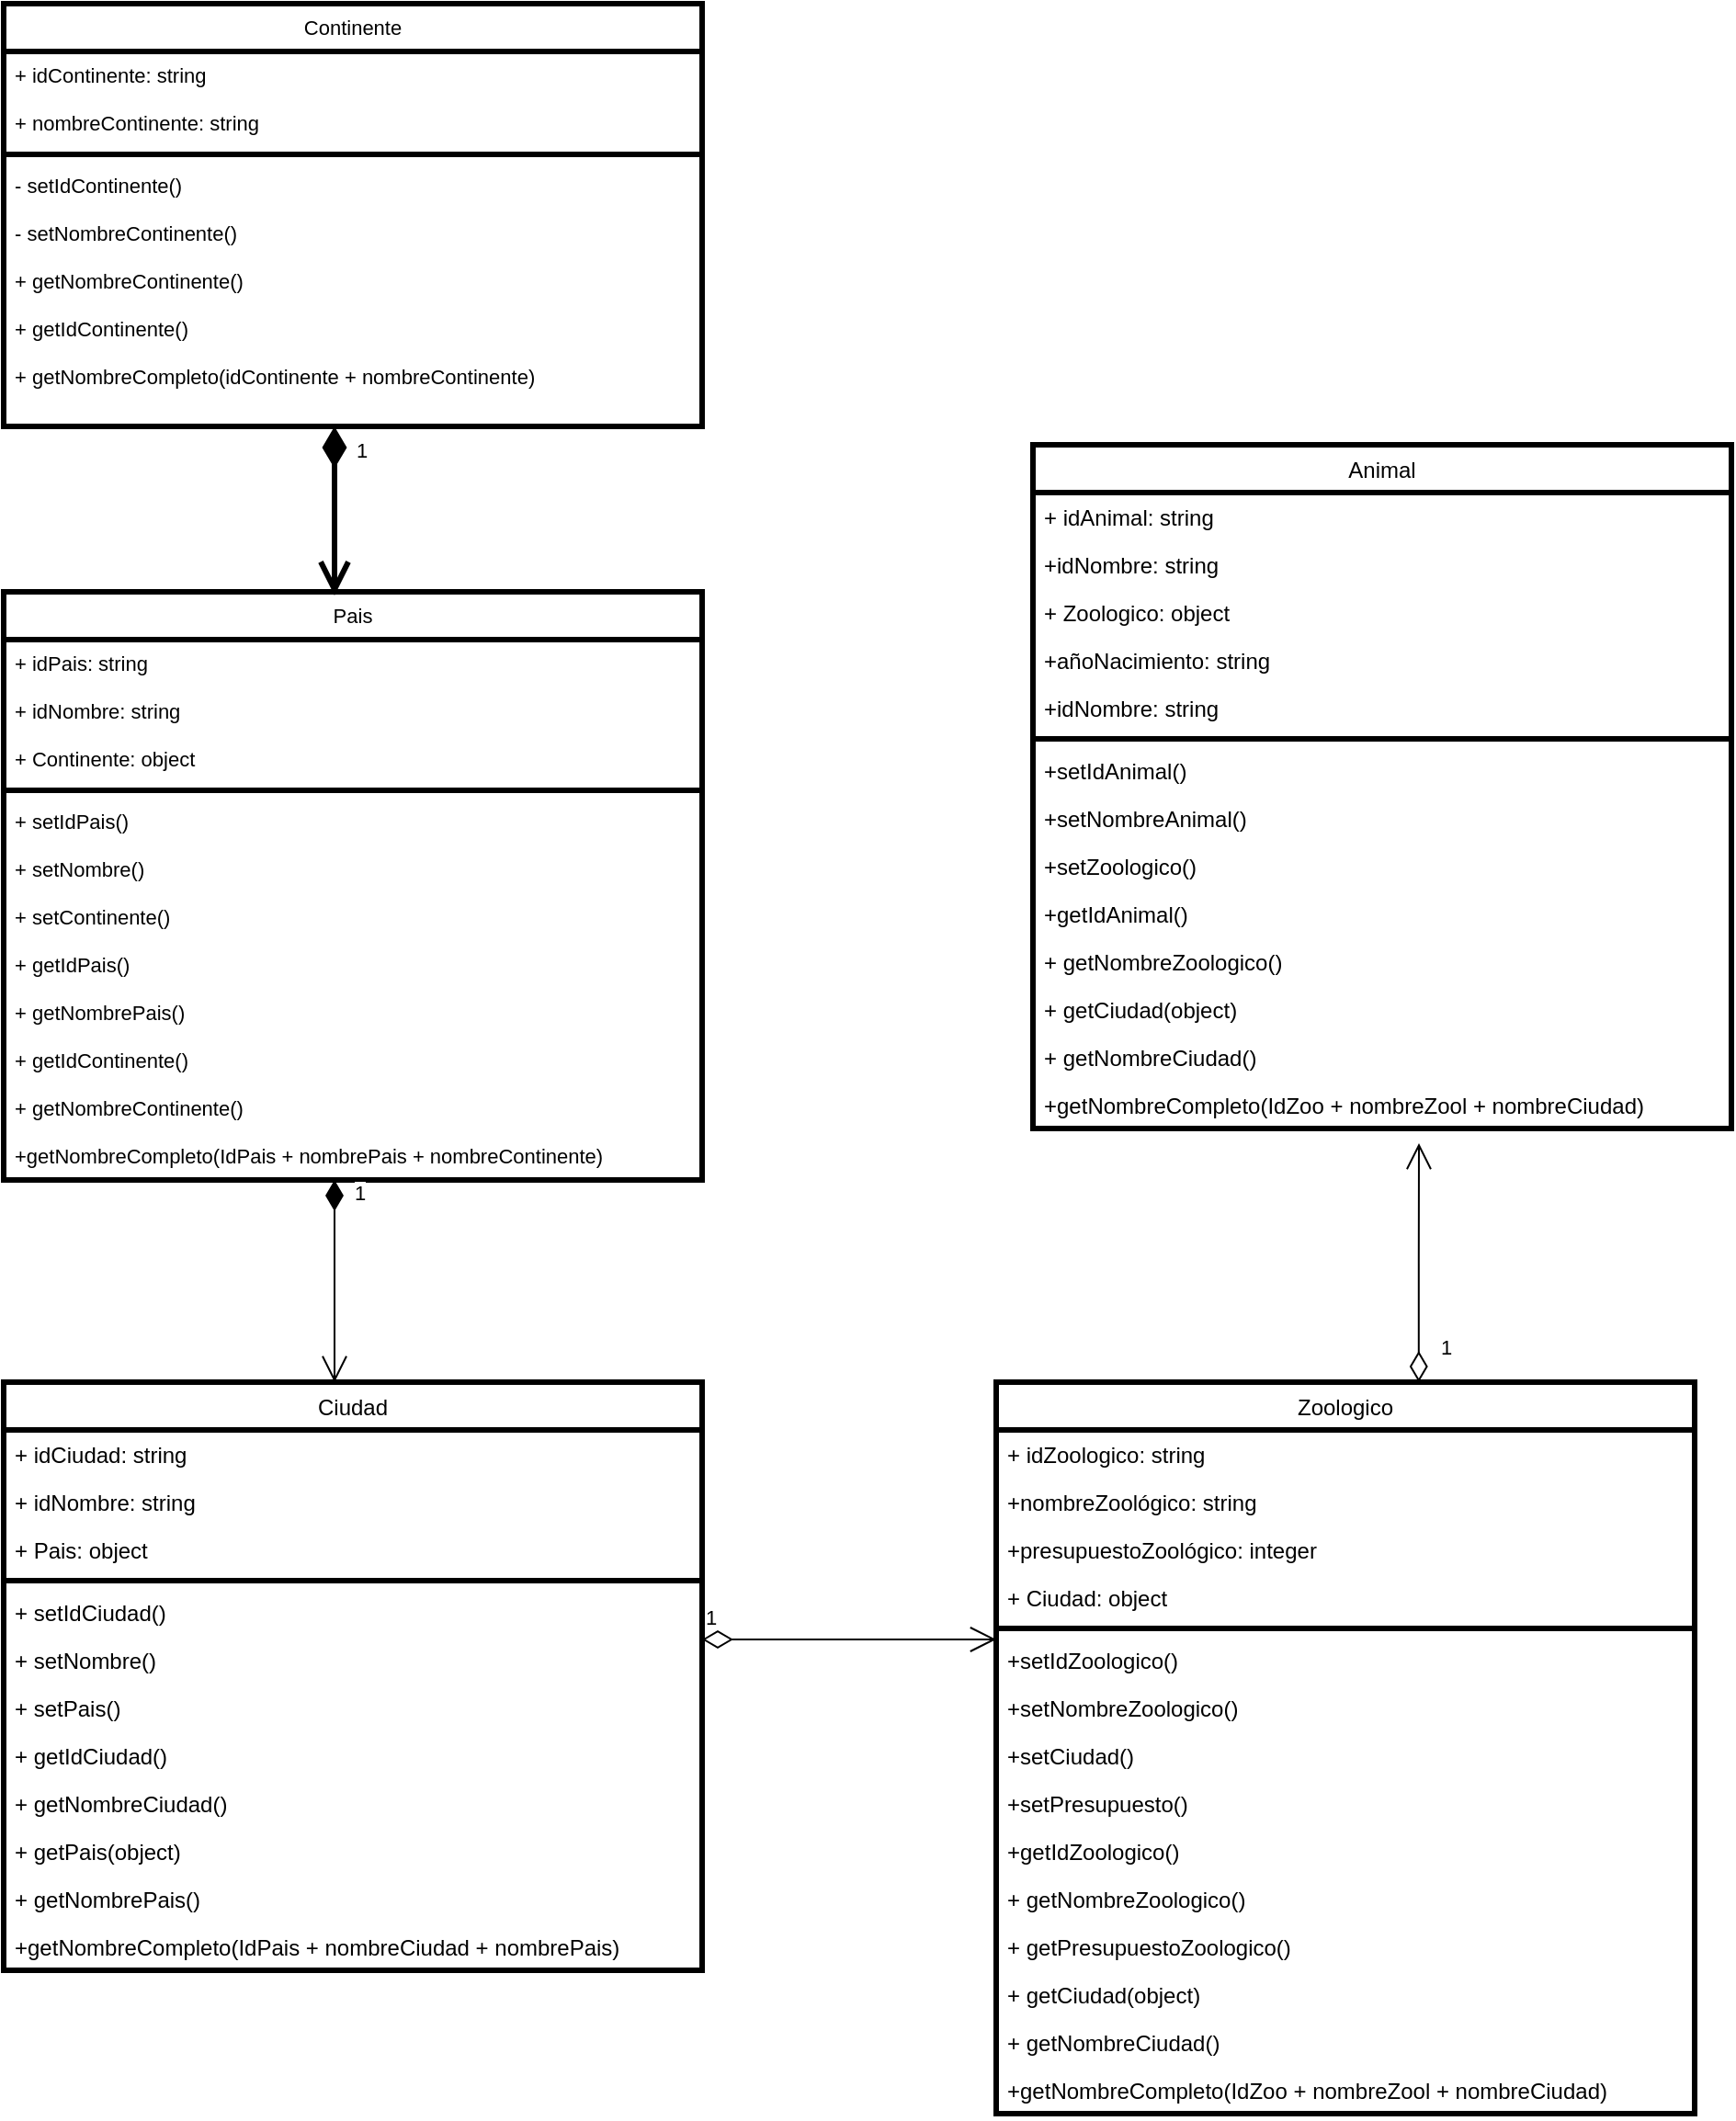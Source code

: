 <mxfile version="24.6.4" type="github">
  <diagram id="C5RBs43oDa-KdzZeNtuy" name="Page-1">
    <mxGraphModel dx="2015" dy="654" grid="1" gridSize="10" guides="1" tooltips="1" connect="1" arrows="1" fold="1" page="1" pageScale="1" pageWidth="827" pageHeight="1169" math="0" shadow="0">
      <root>
        <mxCell id="WIyWlLk6GJQsqaUBKTNV-0" />
        <mxCell id="WIyWlLk6GJQsqaUBKTNV-1" parent="WIyWlLk6GJQsqaUBKTNV-0" />
        <mxCell id="zkfFHV4jXpPFQw0GAbJ--13" value="Pais&#xa;" style="swimlane;fontStyle=0;align=center;verticalAlign=top;childLayout=stackLayout;horizontal=1;startSize=26;horizontalStack=0;resizeParent=1;resizeLast=0;collapsible=1;marginBottom=0;rounded=0;shadow=0;strokeWidth=3;fontSize=11;" parent="WIyWlLk6GJQsqaUBKTNV-1" vertex="1">
          <mxGeometry x="-780" y="350" width="380" height="320" as="geometry">
            <mxRectangle x="340" y="380" width="170" height="26" as="alternateBounds" />
          </mxGeometry>
        </mxCell>
        <mxCell id="j_2pkILkcGilRejeMtLn-5" value="+ idPais: string" style="text;align=left;verticalAlign=top;spacingLeft=4;spacingRight=4;overflow=hidden;rotatable=0;points=[[0,0.5],[1,0.5]];portConstraint=eastwest;strokeWidth=3;shadow=0;fontSize=11;fontStyle=0" parent="zkfFHV4jXpPFQw0GAbJ--13" vertex="1">
          <mxGeometry y="26" width="380" height="26" as="geometry" />
        </mxCell>
        <mxCell id="j_2pkILkcGilRejeMtLn-4" value="+ idNombre: string" style="text;align=left;verticalAlign=top;spacingLeft=4;spacingRight=4;overflow=hidden;rotatable=0;points=[[0,0.5],[1,0.5]];portConstraint=eastwest;strokeWidth=3;shadow=0;fontSize=11;fontStyle=0" parent="zkfFHV4jXpPFQw0GAbJ--13" vertex="1">
          <mxGeometry y="52" width="380" height="26" as="geometry" />
        </mxCell>
        <mxCell id="zkfFHV4jXpPFQw0GAbJ--14" value="+ Continente: object" style="text;align=left;verticalAlign=top;spacingLeft=4;spacingRight=4;overflow=hidden;rotatable=0;points=[[0,0.5],[1,0.5]];portConstraint=eastwest;strokeWidth=3;shadow=0;fontSize=11;fontStyle=0" parent="zkfFHV4jXpPFQw0GAbJ--13" vertex="1">
          <mxGeometry y="78" width="380" height="26" as="geometry" />
        </mxCell>
        <mxCell id="zkfFHV4jXpPFQw0GAbJ--15" value="" style="line;html=1;strokeWidth=3;align=left;verticalAlign=middle;spacingTop=-1;spacingLeft=3;spacingRight=3;rotatable=0;labelPosition=right;points=[];portConstraint=eastwest;shadow=0;fontSize=11;fontStyle=0" parent="zkfFHV4jXpPFQw0GAbJ--13" vertex="1">
          <mxGeometry y="104" width="380" height="8" as="geometry" />
        </mxCell>
        <mxCell id="j_2pkILkcGilRejeMtLn-6" value="+ setIdPais()&#xa;" style="text;align=left;verticalAlign=top;spacingLeft=4;spacingRight=4;overflow=hidden;rotatable=0;points=[[0,0.5],[1,0.5]];portConstraint=eastwest;strokeWidth=3;shadow=0;fontSize=11;fontStyle=0" parent="zkfFHV4jXpPFQw0GAbJ--13" vertex="1">
          <mxGeometry y="112" width="380" height="26" as="geometry" />
        </mxCell>
        <mxCell id="j_2pkILkcGilRejeMtLn-7" value="+ setNombre()" style="text;align=left;verticalAlign=top;spacingLeft=4;spacingRight=4;overflow=hidden;rotatable=0;points=[[0,0.5],[1,0.5]];portConstraint=eastwest;strokeWidth=3;shadow=0;fontSize=11;fontStyle=0" parent="zkfFHV4jXpPFQw0GAbJ--13" vertex="1">
          <mxGeometry y="138" width="380" height="26" as="geometry" />
        </mxCell>
        <mxCell id="j_2pkILkcGilRejeMtLn-8" value="+ setContinente()" style="text;align=left;verticalAlign=top;spacingLeft=4;spacingRight=4;overflow=hidden;rotatable=0;points=[[0,0.5],[1,0.5]];portConstraint=eastwest;strokeWidth=3;shadow=0;fontSize=11;fontStyle=0" parent="zkfFHV4jXpPFQw0GAbJ--13" vertex="1">
          <mxGeometry y="164" width="380" height="26" as="geometry" />
        </mxCell>
        <mxCell id="j_2pkILkcGilRejeMtLn-9" value="+ getIdPais()" style="text;align=left;verticalAlign=top;spacingLeft=4;spacingRight=4;overflow=hidden;rotatable=0;points=[[0,0.5],[1,0.5]];portConstraint=eastwest;strokeWidth=3;shadow=0;fontSize=11;fontStyle=0" parent="zkfFHV4jXpPFQw0GAbJ--13" vertex="1">
          <mxGeometry y="190" width="380" height="26" as="geometry" />
        </mxCell>
        <mxCell id="j_2pkILkcGilRejeMtLn-10" value="+ getNombrePais()" style="text;align=left;verticalAlign=top;spacingLeft=4;spacingRight=4;overflow=hidden;rotatable=0;points=[[0,0.5],[1,0.5]];portConstraint=eastwest;strokeWidth=3;shadow=0;fontSize=11;fontStyle=0" parent="zkfFHV4jXpPFQw0GAbJ--13" vertex="1">
          <mxGeometry y="216" width="380" height="26" as="geometry" />
        </mxCell>
        <mxCell id="j_2pkILkcGilRejeMtLn-11" value="+ getIdContinente()" style="text;align=left;verticalAlign=top;spacingLeft=4;spacingRight=4;overflow=hidden;rotatable=0;points=[[0,0.5],[1,0.5]];portConstraint=eastwest;strokeWidth=3;shadow=0;fontSize=11;fontStyle=0" parent="zkfFHV4jXpPFQw0GAbJ--13" vertex="1">
          <mxGeometry y="242" width="380" height="26" as="geometry" />
        </mxCell>
        <mxCell id="j_2pkILkcGilRejeMtLn-17" value="+ getNombreContinente()" style="text;align=left;verticalAlign=top;spacingLeft=4;spacingRight=4;overflow=hidden;rotatable=0;points=[[0,0.5],[1,0.5]];portConstraint=eastwest;strokeWidth=3;shadow=0;fontSize=11;fontStyle=0" parent="zkfFHV4jXpPFQw0GAbJ--13" vertex="1">
          <mxGeometry y="268" width="380" height="26" as="geometry" />
        </mxCell>
        <mxCell id="j_2pkILkcGilRejeMtLn-12" value="+getNombreCompleto(IdPais + nombrePais + nombreContinente)" style="text;align=left;verticalAlign=top;spacingLeft=4;spacingRight=4;overflow=hidden;rotatable=0;points=[[0,0.5],[1,0.5]];portConstraint=eastwest;strokeWidth=3;shadow=0;fontSize=11;fontStyle=0" parent="zkfFHV4jXpPFQw0GAbJ--13" vertex="1">
          <mxGeometry y="294" width="380" height="26" as="geometry" />
        </mxCell>
        <mxCell id="zkfFHV4jXpPFQw0GAbJ--17" value="Continente" style="swimlane;fontStyle=0;align=center;verticalAlign=top;childLayout=stackLayout;horizontal=1;startSize=26;horizontalStack=0;resizeParent=1;resizeLast=0;collapsible=1;marginBottom=0;rounded=0;shadow=0;strokeWidth=3;fontSize=11;" parent="WIyWlLk6GJQsqaUBKTNV-1" vertex="1">
          <mxGeometry x="-780" y="30" width="380" height="230" as="geometry">
            <mxRectangle x="550" y="140" width="160" height="26" as="alternateBounds" />
          </mxGeometry>
        </mxCell>
        <mxCell id="zkfFHV4jXpPFQw0GAbJ--18" value="+ idContinente: string" style="text;align=left;verticalAlign=top;spacingLeft=4;spacingRight=4;overflow=hidden;rotatable=0;points=[[0,0.5],[1,0.5]];portConstraint=eastwest;strokeWidth=3;shadow=0;fontSize=11;fontStyle=0" parent="zkfFHV4jXpPFQw0GAbJ--17" vertex="1">
          <mxGeometry y="26" width="380" height="26" as="geometry" />
        </mxCell>
        <mxCell id="j_2pkILkcGilRejeMtLn-14" value="+ nombreContinente: string" style="text;align=left;verticalAlign=top;spacingLeft=4;spacingRight=4;overflow=hidden;rotatable=0;points=[[0,0.5],[1,0.5]];portConstraint=eastwest;rounded=0;shadow=0;html=0;strokeWidth=3;fontSize=11;fontStyle=0" parent="zkfFHV4jXpPFQw0GAbJ--17" vertex="1">
          <mxGeometry y="52" width="380" height="26" as="geometry" />
        </mxCell>
        <mxCell id="zkfFHV4jXpPFQw0GAbJ--23" value="" style="line;html=1;strokeWidth=3;align=left;verticalAlign=middle;spacingTop=-1;spacingLeft=3;spacingRight=3;rotatable=0;labelPosition=right;points=[];portConstraint=eastwest;shadow=0;fontSize=11;fontStyle=0" parent="zkfFHV4jXpPFQw0GAbJ--17" vertex="1">
          <mxGeometry y="78" width="380" height="8" as="geometry" />
        </mxCell>
        <mxCell id="zkfFHV4jXpPFQw0GAbJ--24" value="- setIdContinente()" style="text;align=left;verticalAlign=top;spacingLeft=4;spacingRight=4;overflow=hidden;rotatable=0;points=[[0,0.5],[1,0.5]];portConstraint=eastwest;strokeWidth=3;shadow=0;fontSize=11;fontStyle=0" parent="zkfFHV4jXpPFQw0GAbJ--17" vertex="1">
          <mxGeometry y="86" width="380" height="26" as="geometry" />
        </mxCell>
        <mxCell id="zkfFHV4jXpPFQw0GAbJ--25" value="- setNombreContinente()&#xa;" style="text;align=left;verticalAlign=top;spacingLeft=4;spacingRight=4;overflow=hidden;rotatable=0;points=[[0,0.5],[1,0.5]];portConstraint=eastwest;strokeWidth=3;shadow=0;fontSize=11;fontStyle=0" parent="zkfFHV4jXpPFQw0GAbJ--17" vertex="1">
          <mxGeometry y="112" width="380" height="26" as="geometry" />
        </mxCell>
        <mxCell id="j_2pkILkcGilRejeMtLn-1" value="+ getNombreContinente()" style="text;align=left;verticalAlign=top;spacingLeft=4;spacingRight=4;overflow=hidden;rotatable=0;points=[[0,0.5],[1,0.5]];portConstraint=eastwest;strokeWidth=3;shadow=0;fontSize=11;fontStyle=0" parent="zkfFHV4jXpPFQw0GAbJ--17" vertex="1">
          <mxGeometry y="138" width="380" height="26" as="geometry" />
        </mxCell>
        <mxCell id="j_2pkILkcGilRejeMtLn-2" value="+ getIdContinente()&#xa;" style="text;align=left;verticalAlign=top;spacingLeft=4;spacingRight=4;overflow=hidden;rotatable=0;points=[[0,0.5],[1,0.5]];portConstraint=eastwest;strokeWidth=3;shadow=0;fontSize=11;fontStyle=0" parent="zkfFHV4jXpPFQw0GAbJ--17" vertex="1">
          <mxGeometry y="164" width="380" height="26" as="geometry" />
        </mxCell>
        <mxCell id="j_2pkILkcGilRejeMtLn-3" value="+ getNombreCompleto(idContinente + nombreContinente)&#xa;" style="text;align=left;verticalAlign=top;spacingLeft=4;spacingRight=4;overflow=hidden;rotatable=0;points=[[0,0.5],[1,0.5]];portConstraint=eastwest;strokeWidth=3;shadow=0;fontSize=11;fontStyle=0" parent="zkfFHV4jXpPFQw0GAbJ--17" vertex="1">
          <mxGeometry y="190" width="380" height="26" as="geometry" />
        </mxCell>
        <mxCell id="j_2pkILkcGilRejeMtLn-19" value="Ciudad" style="swimlane;fontStyle=0;align=center;verticalAlign=top;childLayout=stackLayout;horizontal=1;startSize=26;horizontalStack=0;resizeParent=1;resizeLast=0;collapsible=1;marginBottom=0;rounded=0;shadow=0;strokeWidth=3;fontSize=12;" parent="WIyWlLk6GJQsqaUBKTNV-1" vertex="1">
          <mxGeometry x="-780" y="780" width="380" height="320" as="geometry">
            <mxRectangle x="340" y="380" width="170" height="26" as="alternateBounds" />
          </mxGeometry>
        </mxCell>
        <mxCell id="j_2pkILkcGilRejeMtLn-20" value="+ idCiudad: string" style="text;align=left;verticalAlign=top;spacingLeft=4;spacingRight=4;overflow=hidden;rotatable=0;points=[[0,0.5],[1,0.5]];portConstraint=eastwest;fontSize=12;fontStyle=0;strokeWidth=3;" parent="j_2pkILkcGilRejeMtLn-19" vertex="1">
          <mxGeometry y="26" width="380" height="26" as="geometry" />
        </mxCell>
        <mxCell id="j_2pkILkcGilRejeMtLn-21" value="+ idNombre: string" style="text;align=left;verticalAlign=top;spacingLeft=4;spacingRight=4;overflow=hidden;rotatable=0;points=[[0,0.5],[1,0.5]];portConstraint=eastwest;fontSize=12;fontStyle=0;strokeWidth=3;" parent="j_2pkILkcGilRejeMtLn-19" vertex="1">
          <mxGeometry y="52" width="380" height="26" as="geometry" />
        </mxCell>
        <mxCell id="j_2pkILkcGilRejeMtLn-22" value="+ Pais: object" style="text;align=left;verticalAlign=top;spacingLeft=4;spacingRight=4;overflow=hidden;rotatable=0;points=[[0,0.5],[1,0.5]];portConstraint=eastwest;fontSize=12;fontStyle=0;strokeWidth=3;" parent="j_2pkILkcGilRejeMtLn-19" vertex="1">
          <mxGeometry y="78" width="380" height="26" as="geometry" />
        </mxCell>
        <mxCell id="j_2pkILkcGilRejeMtLn-23" value="" style="line;html=1;strokeWidth=3;align=left;verticalAlign=middle;spacingTop=-1;spacingLeft=3;spacingRight=3;rotatable=0;labelPosition=right;points=[];portConstraint=eastwest;fontSize=12;fontStyle=0" parent="j_2pkILkcGilRejeMtLn-19" vertex="1">
          <mxGeometry y="104" width="380" height="8" as="geometry" />
        </mxCell>
        <mxCell id="j_2pkILkcGilRejeMtLn-24" value="+ setIdCiudad()&#xa;" style="text;align=left;verticalAlign=top;spacingLeft=4;spacingRight=4;overflow=hidden;rotatable=0;points=[[0,0.5],[1,0.5]];portConstraint=eastwest;fontSize=12;fontStyle=0;strokeWidth=3;" parent="j_2pkILkcGilRejeMtLn-19" vertex="1">
          <mxGeometry y="112" width="380" height="26" as="geometry" />
        </mxCell>
        <mxCell id="j_2pkILkcGilRejeMtLn-25" value="+ setNombre()" style="text;align=left;verticalAlign=top;spacingLeft=4;spacingRight=4;overflow=hidden;rotatable=0;points=[[0,0.5],[1,0.5]];portConstraint=eastwest;fontSize=12;fontStyle=0;strokeWidth=3;" parent="j_2pkILkcGilRejeMtLn-19" vertex="1">
          <mxGeometry y="138" width="380" height="26" as="geometry" />
        </mxCell>
        <mxCell id="j_2pkILkcGilRejeMtLn-26" value="+ setPais()" style="text;align=left;verticalAlign=top;spacingLeft=4;spacingRight=4;overflow=hidden;rotatable=0;points=[[0,0.5],[1,0.5]];portConstraint=eastwest;fontSize=12;fontStyle=0;strokeWidth=3;" parent="j_2pkILkcGilRejeMtLn-19" vertex="1">
          <mxGeometry y="164" width="380" height="26" as="geometry" />
        </mxCell>
        <mxCell id="j_2pkILkcGilRejeMtLn-27" value="+ getIdCiudad()" style="text;align=left;verticalAlign=top;spacingLeft=4;spacingRight=4;overflow=hidden;rotatable=0;points=[[0,0.5],[1,0.5]];portConstraint=eastwest;fontSize=12;fontStyle=0;strokeWidth=3;" parent="j_2pkILkcGilRejeMtLn-19" vertex="1">
          <mxGeometry y="190" width="380" height="26" as="geometry" />
        </mxCell>
        <mxCell id="j_2pkILkcGilRejeMtLn-28" value="+ getNombreCiudad()" style="text;align=left;verticalAlign=top;spacingLeft=4;spacingRight=4;overflow=hidden;rotatable=0;points=[[0,0.5],[1,0.5]];portConstraint=eastwest;fontSize=12;fontStyle=0;strokeWidth=3;" parent="j_2pkILkcGilRejeMtLn-19" vertex="1">
          <mxGeometry y="216" width="380" height="26" as="geometry" />
        </mxCell>
        <mxCell id="j_2pkILkcGilRejeMtLn-29" value="+ getPais(object)" style="text;align=left;verticalAlign=top;spacingLeft=4;spacingRight=4;overflow=hidden;rotatable=0;points=[[0,0.5],[1,0.5]];portConstraint=eastwest;fontSize=12;fontStyle=0;strokeWidth=3;" parent="j_2pkILkcGilRejeMtLn-19" vertex="1">
          <mxGeometry y="242" width="380" height="26" as="geometry" />
        </mxCell>
        <mxCell id="j_2pkILkcGilRejeMtLn-30" value="+ getNombrePais()" style="text;align=left;verticalAlign=top;spacingLeft=4;spacingRight=4;overflow=hidden;rotatable=0;points=[[0,0.5],[1,0.5]];portConstraint=eastwest;fontSize=12;fontStyle=0;strokeWidth=3;" parent="j_2pkILkcGilRejeMtLn-19" vertex="1">
          <mxGeometry y="268" width="380" height="26" as="geometry" />
        </mxCell>
        <mxCell id="j_2pkILkcGilRejeMtLn-31" value="+getNombreCompleto(IdPais + nombreCiudad + nombrePais)" style="text;align=left;verticalAlign=top;spacingLeft=4;spacingRight=4;overflow=hidden;rotatable=0;points=[[0,0.5],[1,0.5]];portConstraint=eastwest;fontSize=12;fontStyle=0;strokeWidth=3;" parent="j_2pkILkcGilRejeMtLn-19" vertex="1">
          <mxGeometry y="294" width="380" height="26" as="geometry" />
        </mxCell>
        <mxCell id="9X3YsnqQih7vZV7oQVS9-8" value="1" style="endArrow=open;html=1;endSize=12;startArrow=diamondThin;startSize=14;startFill=1;edgeStyle=orthogonalEdgeStyle;align=left;verticalAlign=bottom;rounded=0;fontStyle=0" edge="1" parent="WIyWlLk6GJQsqaUBKTNV-1">
          <mxGeometry x="-0.523" y="13" relative="1" as="geometry">
            <mxPoint x="-600" y="670" as="sourcePoint" />
            <mxPoint x="-600" y="780" as="targetPoint" />
            <Array as="points">
              <mxPoint x="-600" y="760" />
              <mxPoint x="-600" y="760" />
            </Array>
            <mxPoint x="-4" y="-10" as="offset" />
          </mxGeometry>
        </mxCell>
        <mxCell id="9X3YsnqQih7vZV7oQVS9-9" value="1" style="endArrow=open;html=1;endSize=12;startArrow=diamondThin;startSize=14;startFill=1;edgeStyle=orthogonalEdgeStyle;align=left;verticalAlign=bottom;rounded=0;strokeWidth=3;shadow=0;fontSize=11;fontStyle=0" edge="1" parent="WIyWlLk6GJQsqaUBKTNV-1">
          <mxGeometry x="-0.522" y="10" relative="1" as="geometry">
            <mxPoint x="-600" y="260" as="sourcePoint" />
            <mxPoint x="-600" y="352" as="targetPoint" />
            <Array as="points">
              <mxPoint x="-600" y="349" />
            </Array>
            <mxPoint as="offset" />
          </mxGeometry>
        </mxCell>
        <mxCell id="9X3YsnqQih7vZV7oQVS9-10" value="Zoologico" style="swimlane;fontStyle=0;align=center;verticalAlign=top;childLayout=stackLayout;horizontal=1;startSize=26;horizontalStack=0;resizeParent=1;resizeLast=0;collapsible=1;marginBottom=0;rounded=0;shadow=0;strokeWidth=3;fontSize=12;" vertex="1" parent="WIyWlLk6GJQsqaUBKTNV-1">
          <mxGeometry x="-240" y="780" width="380" height="398" as="geometry">
            <mxRectangle x="340" y="380" width="170" height="26" as="alternateBounds" />
          </mxGeometry>
        </mxCell>
        <mxCell id="9X3YsnqQih7vZV7oQVS9-11" value="+ idZoologico: string" style="text;align=left;verticalAlign=top;spacingLeft=4;spacingRight=4;overflow=hidden;rotatable=0;points=[[0,0.5],[1,0.5]];portConstraint=eastwest;fontSize=12;fontStyle=0;strokeWidth=3;" vertex="1" parent="9X3YsnqQih7vZV7oQVS9-10">
          <mxGeometry y="26" width="380" height="26" as="geometry" />
        </mxCell>
        <mxCell id="9X3YsnqQih7vZV7oQVS9-12" value="+nombreZoológico: string" style="text;align=left;verticalAlign=top;spacingLeft=4;spacingRight=4;overflow=hidden;rotatable=0;points=[[0,0.5],[1,0.5]];portConstraint=eastwest;fontSize=12;fontStyle=0;strokeWidth=3;" vertex="1" parent="9X3YsnqQih7vZV7oQVS9-10">
          <mxGeometry y="52" width="380" height="26" as="geometry" />
        </mxCell>
        <mxCell id="9X3YsnqQih7vZV7oQVS9-42" value="+presupuestoZoológico: integer" style="text;align=left;verticalAlign=top;spacingLeft=4;spacingRight=4;overflow=hidden;rotatable=0;points=[[0,0.5],[1,0.5]];portConstraint=eastwest;fontSize=12;fontStyle=0;strokeWidth=3;" vertex="1" parent="9X3YsnqQih7vZV7oQVS9-10">
          <mxGeometry y="78" width="380" height="26" as="geometry" />
        </mxCell>
        <mxCell id="9X3YsnqQih7vZV7oQVS9-13" value="+ Ciudad: object" style="text;align=left;verticalAlign=top;spacingLeft=4;spacingRight=4;overflow=hidden;rotatable=0;points=[[0,0.5],[1,0.5]];portConstraint=eastwest;fontSize=12;fontStyle=0;strokeWidth=3;" vertex="1" parent="9X3YsnqQih7vZV7oQVS9-10">
          <mxGeometry y="104" width="380" height="26" as="geometry" />
        </mxCell>
        <mxCell id="9X3YsnqQih7vZV7oQVS9-14" value="" style="line;html=1;strokeWidth=3;align=left;verticalAlign=middle;spacingTop=-1;spacingLeft=3;spacingRight=3;rotatable=0;labelPosition=right;points=[];portConstraint=eastwest;fontSize=12;fontStyle=0" vertex="1" parent="9X3YsnqQih7vZV7oQVS9-10">
          <mxGeometry y="130" width="380" height="8" as="geometry" />
        </mxCell>
        <mxCell id="9X3YsnqQih7vZV7oQVS9-15" value="+setIdZoologico()" style="text;align=left;verticalAlign=top;spacingLeft=4;spacingRight=4;overflow=hidden;rotatable=0;points=[[0,0.5],[1,0.5]];portConstraint=eastwest;fontSize=12;fontStyle=0;strokeWidth=3;" vertex="1" parent="9X3YsnqQih7vZV7oQVS9-10">
          <mxGeometry y="138" width="380" height="26" as="geometry" />
        </mxCell>
        <mxCell id="9X3YsnqQih7vZV7oQVS9-16" value="+setNombreZoologico()" style="text;align=left;verticalAlign=top;spacingLeft=4;spacingRight=4;overflow=hidden;rotatable=0;points=[[0,0.5],[1,0.5]];portConstraint=eastwest;fontSize=12;fontStyle=0;strokeWidth=3;" vertex="1" parent="9X3YsnqQih7vZV7oQVS9-10">
          <mxGeometry y="164" width="380" height="26" as="geometry" />
        </mxCell>
        <mxCell id="9X3YsnqQih7vZV7oQVS9-17" value="+setCiudad()" style="text;align=left;verticalAlign=top;spacingLeft=4;spacingRight=4;overflow=hidden;rotatable=0;points=[[0,0.5],[1,0.5]];portConstraint=eastwest;fontSize=12;fontStyle=0;strokeWidth=3;" vertex="1" parent="9X3YsnqQih7vZV7oQVS9-10">
          <mxGeometry y="190" width="380" height="26" as="geometry" />
        </mxCell>
        <mxCell id="9X3YsnqQih7vZV7oQVS9-44" value="+setPresupuesto()" style="text;align=left;verticalAlign=top;spacingLeft=4;spacingRight=4;overflow=hidden;rotatable=0;points=[[0,0.5],[1,0.5]];portConstraint=eastwest;fontSize=12;fontStyle=0;strokeWidth=3;" vertex="1" parent="9X3YsnqQih7vZV7oQVS9-10">
          <mxGeometry y="216" width="380" height="26" as="geometry" />
        </mxCell>
        <mxCell id="9X3YsnqQih7vZV7oQVS9-18" value="+getIdZoologico()" style="text;align=left;verticalAlign=top;spacingLeft=4;spacingRight=4;overflow=hidden;rotatable=0;points=[[0,0.5],[1,0.5]];portConstraint=eastwest;fontSize=12;fontStyle=0;strokeWidth=3;" vertex="1" parent="9X3YsnqQih7vZV7oQVS9-10">
          <mxGeometry y="242" width="380" height="26" as="geometry" />
        </mxCell>
        <mxCell id="9X3YsnqQih7vZV7oQVS9-19" value="+ getNombreZoologico()" style="text;align=left;verticalAlign=top;spacingLeft=4;spacingRight=4;overflow=hidden;rotatable=0;points=[[0,0.5],[1,0.5]];portConstraint=eastwest;fontSize=12;fontStyle=0;strokeWidth=3;" vertex="1" parent="9X3YsnqQih7vZV7oQVS9-10">
          <mxGeometry y="268" width="380" height="26" as="geometry" />
        </mxCell>
        <mxCell id="9X3YsnqQih7vZV7oQVS9-43" value="+ getPresupuestoZoologico()" style="text;align=left;verticalAlign=top;spacingLeft=4;spacingRight=4;overflow=hidden;rotatable=0;points=[[0,0.5],[1,0.5]];portConstraint=eastwest;fontSize=12;fontStyle=0;strokeWidth=3;" vertex="1" parent="9X3YsnqQih7vZV7oQVS9-10">
          <mxGeometry y="294" width="380" height="26" as="geometry" />
        </mxCell>
        <mxCell id="9X3YsnqQih7vZV7oQVS9-20" value="+ getCiudad(object)" style="text;align=left;verticalAlign=top;spacingLeft=4;spacingRight=4;overflow=hidden;rotatable=0;points=[[0,0.5],[1,0.5]];portConstraint=eastwest;fontSize=12;fontStyle=0;strokeWidth=3;" vertex="1" parent="9X3YsnqQih7vZV7oQVS9-10">
          <mxGeometry y="320" width="380" height="26" as="geometry" />
        </mxCell>
        <mxCell id="9X3YsnqQih7vZV7oQVS9-21" value="+ getNombreCiudad()" style="text;align=left;verticalAlign=top;spacingLeft=4;spacingRight=4;overflow=hidden;rotatable=0;points=[[0,0.5],[1,0.5]];portConstraint=eastwest;fontSize=12;fontStyle=0;strokeWidth=3;" vertex="1" parent="9X3YsnqQih7vZV7oQVS9-10">
          <mxGeometry y="346" width="380" height="26" as="geometry" />
        </mxCell>
        <mxCell id="9X3YsnqQih7vZV7oQVS9-22" value="+getNombreCompleto(IdZoo + nombreZool + nombreCiudad)" style="text;align=left;verticalAlign=top;spacingLeft=4;spacingRight=4;overflow=hidden;rotatable=0;points=[[0,0.5],[1,0.5]];portConstraint=eastwest;fontSize=12;fontStyle=0;strokeWidth=3;" vertex="1" parent="9X3YsnqQih7vZV7oQVS9-10">
          <mxGeometry y="372" width="380" height="26" as="geometry" />
        </mxCell>
        <mxCell id="9X3YsnqQih7vZV7oQVS9-24" value="Animal" style="swimlane;fontStyle=0;align=center;verticalAlign=top;childLayout=stackLayout;horizontal=1;startSize=26;horizontalStack=0;resizeParent=1;resizeLast=0;collapsible=1;marginBottom=0;rounded=0;shadow=0;strokeWidth=3;fontSize=12;" vertex="1" parent="WIyWlLk6GJQsqaUBKTNV-1">
          <mxGeometry x="-220" y="270" width="380" height="372" as="geometry">
            <mxRectangle x="340" y="380" width="170" height="26" as="alternateBounds" />
          </mxGeometry>
        </mxCell>
        <mxCell id="9X3YsnqQih7vZV7oQVS9-25" value="+ idAnimal: string" style="text;align=left;verticalAlign=top;spacingLeft=4;spacingRight=4;overflow=hidden;rotatable=0;points=[[0,0.5],[1,0.5]];portConstraint=eastwest;fontSize=12;fontStyle=0;strokeWidth=3;" vertex="1" parent="9X3YsnqQih7vZV7oQVS9-24">
          <mxGeometry y="26" width="380" height="26" as="geometry" />
        </mxCell>
        <mxCell id="9X3YsnqQih7vZV7oQVS9-26" value="+idNombre: string" style="text;align=left;verticalAlign=top;spacingLeft=4;spacingRight=4;overflow=hidden;rotatable=0;points=[[0,0.5],[1,0.5]];portConstraint=eastwest;fontSize=12;fontStyle=0;strokeWidth=3;" vertex="1" parent="9X3YsnqQih7vZV7oQVS9-24">
          <mxGeometry y="52" width="380" height="26" as="geometry" />
        </mxCell>
        <mxCell id="9X3YsnqQih7vZV7oQVS9-27" value="+ Zoologico: object" style="text;align=left;verticalAlign=top;spacingLeft=4;spacingRight=4;overflow=hidden;rotatable=0;points=[[0,0.5],[1,0.5]];portConstraint=eastwest;fontSize=12;fontStyle=0;strokeWidth=3;" vertex="1" parent="9X3YsnqQih7vZV7oQVS9-24">
          <mxGeometry y="78" width="380" height="26" as="geometry" />
        </mxCell>
        <mxCell id="9X3YsnqQih7vZV7oQVS9-40" value="+añoNacimiento: string" style="text;align=left;verticalAlign=top;spacingLeft=4;spacingRight=4;overflow=hidden;rotatable=0;points=[[0,0.5],[1,0.5]];portConstraint=eastwest;fontSize=12;fontStyle=0;strokeWidth=3;" vertex="1" parent="9X3YsnqQih7vZV7oQVS9-24">
          <mxGeometry y="104" width="380" height="26" as="geometry" />
        </mxCell>
        <mxCell id="9X3YsnqQih7vZV7oQVS9-41" value="+idNombre: string" style="text;align=left;verticalAlign=top;spacingLeft=4;spacingRight=4;overflow=hidden;rotatable=0;points=[[0,0.5],[1,0.5]];portConstraint=eastwest;fontSize=12;fontStyle=0;strokeWidth=3;" vertex="1" parent="9X3YsnqQih7vZV7oQVS9-24">
          <mxGeometry y="130" width="380" height="26" as="geometry" />
        </mxCell>
        <mxCell id="9X3YsnqQih7vZV7oQVS9-28" value="" style="line;html=1;strokeWidth=3;align=left;verticalAlign=middle;spacingTop=-1;spacingLeft=3;spacingRight=3;rotatable=0;labelPosition=right;points=[];portConstraint=eastwest;fontSize=12;fontStyle=0" vertex="1" parent="9X3YsnqQih7vZV7oQVS9-24">
          <mxGeometry y="156" width="380" height="8" as="geometry" />
        </mxCell>
        <mxCell id="9X3YsnqQih7vZV7oQVS9-29" value="+setIdAnimal()" style="text;align=left;verticalAlign=top;spacingLeft=4;spacingRight=4;overflow=hidden;rotatable=0;points=[[0,0.5],[1,0.5]];portConstraint=eastwest;fontSize=12;fontStyle=0;strokeWidth=3;" vertex="1" parent="9X3YsnqQih7vZV7oQVS9-24">
          <mxGeometry y="164" width="380" height="26" as="geometry" />
        </mxCell>
        <mxCell id="9X3YsnqQih7vZV7oQVS9-30" value="+setNombreAnimal()" style="text;align=left;verticalAlign=top;spacingLeft=4;spacingRight=4;overflow=hidden;rotatable=0;points=[[0,0.5],[1,0.5]];portConstraint=eastwest;fontSize=12;fontStyle=0;strokeWidth=3;" vertex="1" parent="9X3YsnqQih7vZV7oQVS9-24">
          <mxGeometry y="190" width="380" height="26" as="geometry" />
        </mxCell>
        <mxCell id="9X3YsnqQih7vZV7oQVS9-31" value="+setZoologico()" style="text;align=left;verticalAlign=top;spacingLeft=4;spacingRight=4;overflow=hidden;rotatable=0;points=[[0,0.5],[1,0.5]];portConstraint=eastwest;fontSize=12;fontStyle=0;strokeWidth=3;" vertex="1" parent="9X3YsnqQih7vZV7oQVS9-24">
          <mxGeometry y="216" width="380" height="26" as="geometry" />
        </mxCell>
        <mxCell id="9X3YsnqQih7vZV7oQVS9-32" value="+getIdAnimal()" style="text;align=left;verticalAlign=top;spacingLeft=4;spacingRight=4;overflow=hidden;rotatable=0;points=[[0,0.5],[1,0.5]];portConstraint=eastwest;fontSize=12;fontStyle=0;strokeWidth=3;" vertex="1" parent="9X3YsnqQih7vZV7oQVS9-24">
          <mxGeometry y="242" width="380" height="26" as="geometry" />
        </mxCell>
        <mxCell id="9X3YsnqQih7vZV7oQVS9-33" value="+ getNombreZoologico()" style="text;align=left;verticalAlign=top;spacingLeft=4;spacingRight=4;overflow=hidden;rotatable=0;points=[[0,0.5],[1,0.5]];portConstraint=eastwest;fontSize=12;fontStyle=0;strokeWidth=3;" vertex="1" parent="9X3YsnqQih7vZV7oQVS9-24">
          <mxGeometry y="268" width="380" height="26" as="geometry" />
        </mxCell>
        <mxCell id="9X3YsnqQih7vZV7oQVS9-34" value="+ getCiudad(object)" style="text;align=left;verticalAlign=top;spacingLeft=4;spacingRight=4;overflow=hidden;rotatable=0;points=[[0,0.5],[1,0.5]];portConstraint=eastwest;fontSize=12;fontStyle=0;strokeWidth=3;" vertex="1" parent="9X3YsnqQih7vZV7oQVS9-24">
          <mxGeometry y="294" width="380" height="26" as="geometry" />
        </mxCell>
        <mxCell id="9X3YsnqQih7vZV7oQVS9-35" value="+ getNombreCiudad()" style="text;align=left;verticalAlign=top;spacingLeft=4;spacingRight=4;overflow=hidden;rotatable=0;points=[[0,0.5],[1,0.5]];portConstraint=eastwest;fontSize=12;fontStyle=0;strokeWidth=3;" vertex="1" parent="9X3YsnqQih7vZV7oQVS9-24">
          <mxGeometry y="320" width="380" height="26" as="geometry" />
        </mxCell>
        <mxCell id="9X3YsnqQih7vZV7oQVS9-36" value="+getNombreCompleto(IdZoo + nombreZool + nombreCiudad)" style="text;align=left;verticalAlign=top;spacingLeft=4;spacingRight=4;overflow=hidden;rotatable=0;points=[[0,0.5],[1,0.5]];portConstraint=eastwest;fontSize=12;fontStyle=0;strokeWidth=3;" vertex="1" parent="9X3YsnqQih7vZV7oQVS9-24">
          <mxGeometry y="346" width="380" height="26" as="geometry" />
        </mxCell>
        <mxCell id="9X3YsnqQih7vZV7oQVS9-37" value="1" style="endArrow=open;html=1;endSize=12;startArrow=diamondThin;startSize=14;startFill=0;edgeStyle=orthogonalEdgeStyle;align=left;verticalAlign=bottom;rounded=0;" edge="1" parent="WIyWlLk6GJQsqaUBKTNV-1">
          <mxGeometry x="-1" y="3" relative="1" as="geometry">
            <mxPoint x="-400" y="920" as="sourcePoint" />
            <mxPoint x="-240" y="920" as="targetPoint" />
          </mxGeometry>
        </mxCell>
        <mxCell id="9X3YsnqQih7vZV7oQVS9-39" value="1" style="endArrow=open;html=1;endSize=12;startArrow=diamondThin;startSize=14;startFill=0;edgeStyle=orthogonalEdgeStyle;align=left;verticalAlign=bottom;rounded=0;exitX=0.605;exitY=0;exitDx=0;exitDy=0;exitPerimeter=0;" edge="1" parent="WIyWlLk6GJQsqaUBKTNV-1" source="9X3YsnqQih7vZV7oQVS9-10">
          <mxGeometry x="-0.847" y="-10" relative="1" as="geometry">
            <mxPoint x="-40" y="760" as="sourcePoint" />
            <mxPoint x="-10" y="650" as="targetPoint" />
            <mxPoint as="offset" />
          </mxGeometry>
        </mxCell>
      </root>
    </mxGraphModel>
  </diagram>
</mxfile>
